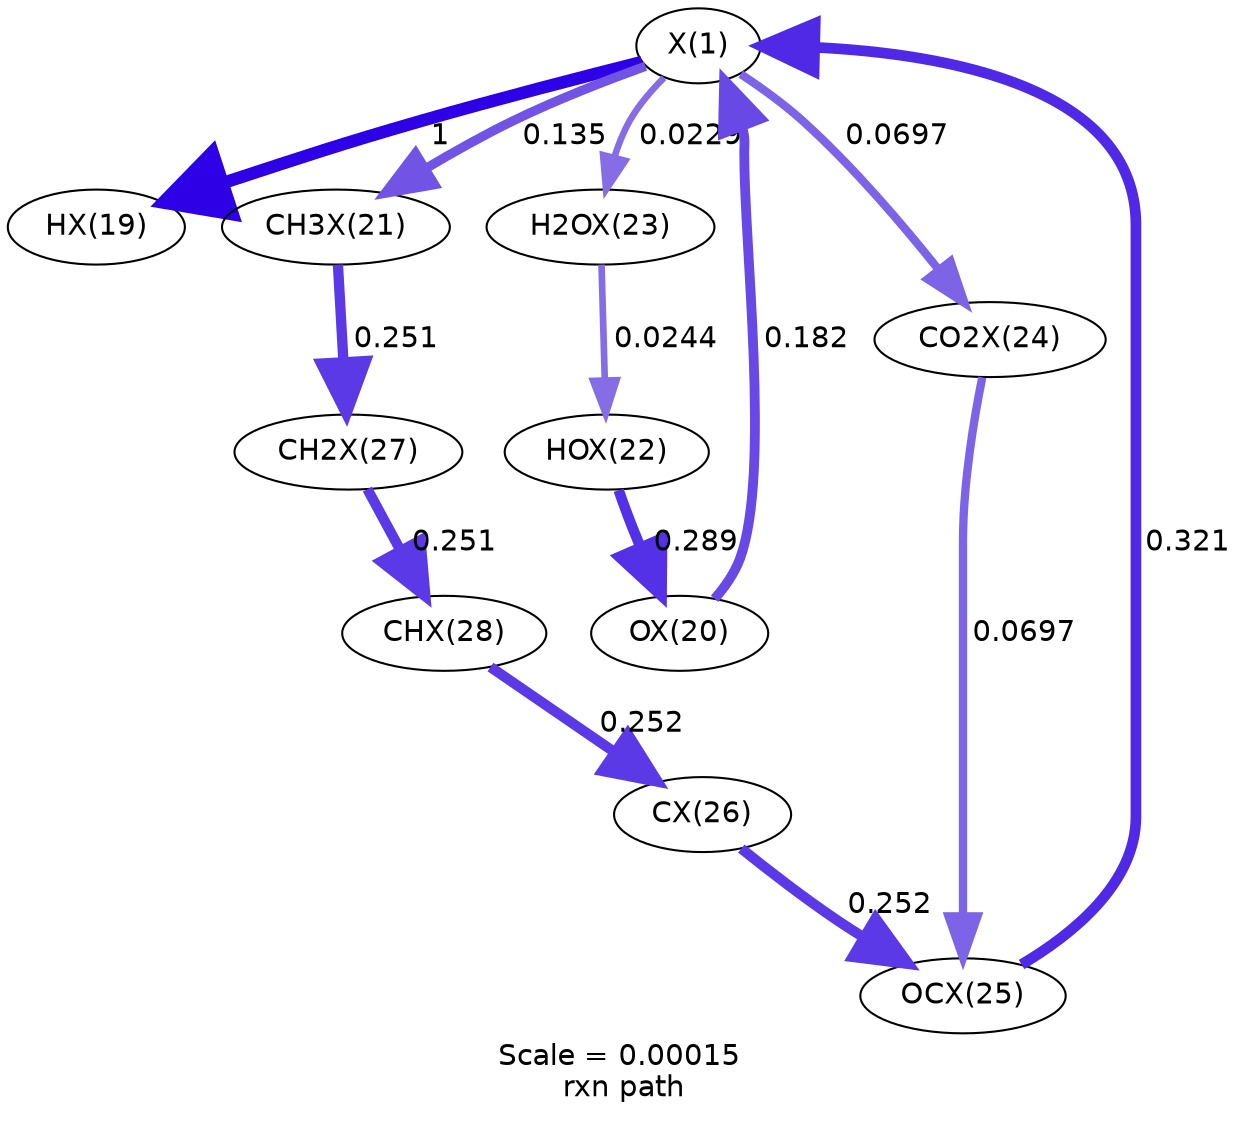 digraph reaction_paths {
center=1;
s27 -> s28[fontname="Helvetica", penwidth=6, arrowsize=3, color="0.7, 1.5, 0.9"
, label=" 1"];
s29 -> s27[fontname="Helvetica", penwidth=4.71, arrowsize=2.36, color="0.7, 0.682, 0.9"
, label=" 0.182"];
s27 -> s30[fontname="Helvetica", penwidth=4.49, arrowsize=2.24, color="0.7, 0.635, 0.9"
, label=" 0.135"];
s34 -> s27[fontname="Helvetica", penwidth=5.14, arrowsize=2.57, color="0.7, 0.821, 0.9"
, label=" 0.321"];
s27 -> s32[fontname="Helvetica", penwidth=3.15, arrowsize=1.57, color="0.7, 0.523, 0.9"
, label=" 0.0229"];
s27 -> s33[fontname="Helvetica", penwidth=3.99, arrowsize=1.99, color="0.7, 0.57, 0.9"
, label=" 0.0697"];
s31 -> s29[fontname="Helvetica", penwidth=5.06, arrowsize=2.53, color="0.7, 0.789, 0.9"
, label=" 0.289"];
s32 -> s31[fontname="Helvetica", penwidth=3.2, arrowsize=1.6, color="0.7, 0.524, 0.9"
, label=" 0.0244"];
s30 -> s36[fontname="Helvetica", penwidth=4.96, arrowsize=2.48, color="0.7, 0.751, 0.9"
, label=" 0.251"];
s36 -> s37[fontname="Helvetica", penwidth=4.96, arrowsize=2.48, color="0.7, 0.751, 0.9"
, label=" 0.251"];
s37 -> s35[fontname="Helvetica", penwidth=4.96, arrowsize=2.48, color="0.7, 0.752, 0.9"
, label=" 0.252"];
s35 -> s34[fontname="Helvetica", penwidth=4.96, arrowsize=2.48, color="0.7, 0.752, 0.9"
, label=" 0.252"];
s33 -> s34[fontname="Helvetica", penwidth=3.99, arrowsize=1.99, color="0.7, 0.57, 0.9"
, label=" 0.0697"];
s27 [ fontname="Helvetica", label="X(1)"];
s28 [ fontname="Helvetica", label="HX(19)"];
s29 [ fontname="Helvetica", label="OX(20)"];
s30 [ fontname="Helvetica", label="CH3X(21)"];
s31 [ fontname="Helvetica", label="HOX(22)"];
s32 [ fontname="Helvetica", label="H2OX(23)"];
s33 [ fontname="Helvetica", label="CO2X(24)"];
s34 [ fontname="Helvetica", label="OCX(25)"];
s35 [ fontname="Helvetica", label="CX(26)"];
s36 [ fontname="Helvetica", label="CH2X(27)"];
s37 [ fontname="Helvetica", label="CHX(28)"];
 label = "Scale = 0.00015\l rxn path";
 fontname = "Helvetica";
}
